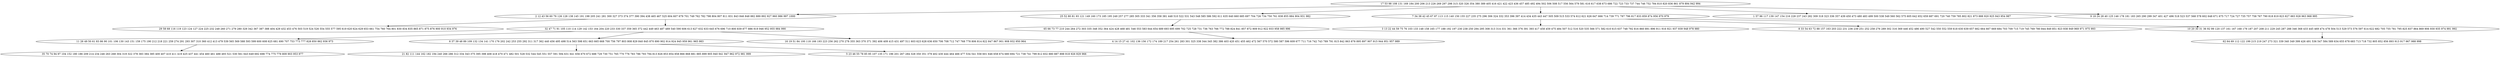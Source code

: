 digraph true_tree {
	"0" -> "1"
	"0" -> "2"
	"0" -> "3"
	"1" -> "4"
	"0" -> "5"
	"1" -> "6"
	"6" -> "7"
	"3" -> "8"
	"6" -> "9"
	"9" -> "10"
	"3" -> "11"
	"0" -> "12"
	"9" -> "13"
	"2" -> "14"
	"6" -> "15"
	"7" -> "16"
	"3" -> "17"
	"17" -> "18"
	"14" -> "19"
	"0" [label="17 53 98 108 131 169 184 200 206 213 226 269 297 298 315 320 326 354 380 389 405 416 421 422 423 436 457 485 492 494 502 506 508 517 556 564 579 581 616 617 638 673 686 722 723 733 737 744 746 752 784 810 820 836 861 879 894 942 994"];
	"1" [label="2 12 43 56 60 79 126 128 138 145 191 198 205 241 281 300 327 373 374 377 390 394 438 465 467 525 604 607 679 701 749 762 782 798 804 807 811 831 843 846 848 882 889 892 927 960 986 997 1000"];
	"2" [label="25 52 80 81 93 121 149 160 173 185 195 249 257 277 285 305 333 341 356 358 381 448 510 522 531 543 548 585 586 592 611 635 640 660 685 697 704 726 734 750 761 838 855 884 904 931 982"];
	"3" [label="7 34 38 42 45 67 87 113 115 140 150 155 227 235 275 296 306 324 332 353 396 397 414 434 435 443 447 505 509 515 533 574 612 621 626 647 666 714 739 771 787 796 817 833 859 874 956 970 979"];
	"4" [label="29 58 68 116 119 123 124 127 224 225 232 248 260 271 279 280 329 342 367 387 388 404 429 432 453 476 503 519 524 526 554 555 577 595 619 620 624 629 653 661 754 760 764 801 830 834 835 865 871 875 876 900 910 934 976"];
	"5" [label="1 57 96 117 139 147 154 216 228 237 243 282 309 318 323 336 357 439 450 473 480 483 499 500 538 549 560 562 575 605 642 652 659 687 691 720 740 759 785 802 821 873 888 920 925 943 954 987"];
	"6" [label="32 47 71 91 105 110 114 129 142 153 164 204 220 233 330 337 359 365 372 442 449 463 487 489 540 590 606 613 627 632 633 645 676 696 710 800 839 877 886 919 946 952 955 984 990"];
	"7" [label="11 26 49 50 61 83 86 90 101 106 130 143 151 159 175 190 212 218 221 259 274 291 293 307 310 360 412 413 479 539 565 569 588 593 599 600 608 625 681 690 707 753 773 777 828 850 862 936 973"];
	"8" [label="3 13 22 44 59 75 76 103 133 148 158 165 177 188 192 197 230 238 250 294 295 308 313 314 331 361 366 376 391 393 417 458 459 475 484 507 512 516 520 535 566 571 582 610 615 637 748 792 816 860 891 896 911 916 921 937 939 948 978 980"];
	"9" [label="6 37 39 48 89 109 132 134 141 170 176 202 242 253 255 292 311 317 362 440 456 495 498 514 563 598 651 663 665 668 700 756 797 803 808 829 840 845 870 890 902 914 924 945 959 961 965 983"];
	"10" [label="21 82 111 144 162 182 194 240 266 286 312 334 343 375 395 398 408 418 470 471 482 501 528 532 544 545 551 557 591 594 631 641 656 670 672 688 729 730 751 765 770 776 783 786 793 794 813 826 853 854 858 866 868 881 885 899 905 940 941 947 962 972 981 999"];
	"11" [label="8 33 54 63 72 88 157 163 203 222 231 236 239 251 252 258 276 289 302 316 369 446 452 486 490 527 542 550 552 559 618 630 639 657 662 664 667 669 684 703 709 715 719 745 769 780 844 849 851 923 938 949 969 971 975 993"];
	"12" [label="9 18 24 28 40 125 146 178 181 183 265 290 299 347 401 427 496 518 523 537 568 578 602 648 671 675 717 724 727 735 757 758 767 790 818 819 823 827 883 928 963 968 995"];
	"13" [label="5 23 46 55 78 85 95 107 135 171 196 201 267 284 328 350 351 379 402 430 444 464 466 477 534 541 558 601 646 658 674 680 694 721 738 741 799 812 832 880 887 898 918 926 929 966"];
	"14" [label="65 66 73 77 210 244 264 272 303 335 348 352 364 424 428 468 481 546 553 583 644 654 689 693 695 699 702 725 728 731 736 763 766 772 788 824 841 857 872 909 912 922 933 958 985 996"];
	"15" [label="16 19 51 84 100 118 166 193 223 256 262 270 278 355 363 370 371 392 406 409 415 431 497 511 603 623 628 636 650 706 708 712 747 768 778 806 814 822 847 867 901 908 932 950 964"];
	"16" [label="35 70 74 94 97 104 152 180 186 209 214 234 246 263 268 304 319 322 378 383 384 385 400 407 410 411 419 425 437 441 454 460 461 488 493 521 530 561 643 649 692 698 774 775 779 809 903 953 977"];
	"17" [label="10 20 30 31 36 92 99 120 137 161 167 168 179 187 207 208 211 229 245 287 288 346 368 433 445 469 474 478 504 513 529 573 576 597 614 622 682 705 755 781 795 825 837 864 869 906 930 935 974 991 992"];
	"18" [label="62 64 69 112 122 199 215 219 247 273 321 339 340 349 399 426 491 536 547 584 589 634 655 678 683 713 718 732 805 852 856 893 913 917 967 988 998"];
	"19" [label="4 14 15 27 41 102 136 156 172 174 189 217 254 261 283 301 325 338 344 345 382 386 403 420 451 455 462 472 567 570 572 580 587 596 609 677 711 716 742 743 789 791 815 842 863 878 895 897 907 915 944 951 957 989"];
}
